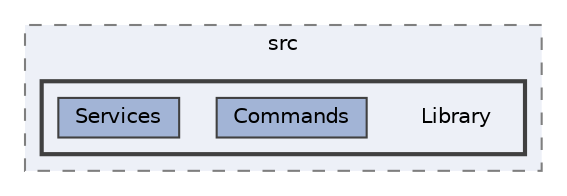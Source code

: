 digraph "C:/Repos/pii_2024_2_equipo10/pii_2024_2_equipo10/src/Library"
{
 // INTERACTIVE_SVG=YES
 // LATEX_PDF_SIZE
  bgcolor="transparent";
  edge [fontname=Helvetica,fontsize=10,labelfontname=Helvetica,labelfontsize=10];
  node [fontname=Helvetica,fontsize=10,shape=box,height=0.2,width=0.4];
  compound=true
  subgraph clusterdir_028b98a057b77a15fc1404450a6d2f22 {
    graph [ bgcolor="#edf0f7", pencolor="grey50", label="src", fontname=Helvetica,fontsize=10 style="filled,dashed", URL="dir_028b98a057b77a15fc1404450a6d2f22.html",tooltip=""]
  subgraph clusterdir_6558a4dee12a6d8670a745920399752a {
    graph [ bgcolor="#edf0f7", pencolor="grey25", label="", fontname=Helvetica,fontsize=10 style="filled,bold", URL="dir_6558a4dee12a6d8670a745920399752a.html",tooltip=""]
    dir_6558a4dee12a6d8670a745920399752a [shape=plaintext, label="Library"];
  dir_235cfadfc0d3d827dd9eab98d057c855 [label="Commands", fillcolor="#a2b4d6", color="grey25", style="filled", URL="dir_235cfadfc0d3d827dd9eab98d057c855.html",tooltip=""];
  dir_83e966a49c03f14cc5c2a2c5dc7e9ee0 [label="Services", fillcolor="#a2b4d6", color="grey25", style="filled", URL="dir_83e966a49c03f14cc5c2a2c5dc7e9ee0.html",tooltip=""];
  }
  }
}
